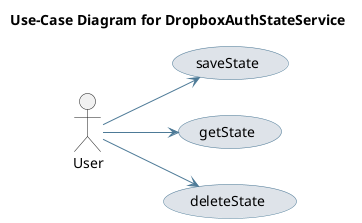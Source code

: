 @startuml
skinparam usecase {
 BackgroundColor #DEE3E9 
 BorderColor #4D7A97 
 ArrowColor #4D7A97 
}
left to right direction
title Use-Case Diagram for DropboxAuthStateService

actor User
usecase "saveState" as UC_saveState
User --> UC_saveState
usecase "getState" as UC_getState
User --> UC_getState
usecase "deleteState" as UC_deleteState
User --> UC_deleteState
@enduml